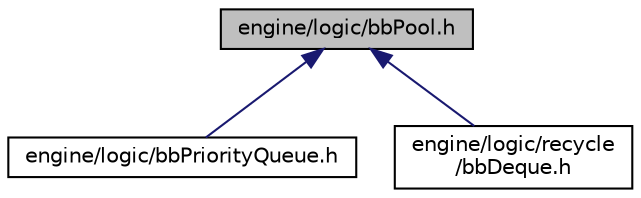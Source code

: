 digraph "engine/logic/bbPool.h"
{
 // LATEX_PDF_SIZE
  edge [fontname="Helvetica",fontsize="10",labelfontname="Helvetica",labelfontsize="10"];
  node [fontname="Helvetica",fontsize="10",shape=record];
  Node1 [label="engine/logic/bbPool.h",height=0.2,width=0.4,color="black", fillcolor="grey75", style="filled", fontcolor="black",tooltip="Pools pre-allocate space for objects in the game to quickly allocate and de-allocate individual objec..."];
  Node1 -> Node2 [dir="back",color="midnightblue",fontsize="10",style="solid",fontname="Helvetica"];
  Node2 [label="engine/logic/bbPriorityQueue.h",height=0.2,width=0.4,color="black", fillcolor="white", style="filled",URL="$bbPriorityQueue_8h.html",tooltip="A priority queue is a sorted list of objects that are defined by the pool that contains them...."];
  Node1 -> Node3 [dir="back",color="midnightblue",fontsize="10",style="solid",fontname="Helvetica"];
  Node3 [label="engine/logic/recycle\l/bbDeque.h",height=0.2,width=0.4,color="black", fillcolor="white", style="filled",URL="$bbDeque_8h.html",tooltip="A deque is a linked list where elements can be pushed and popped from each end The deque is used to i..."];
}
